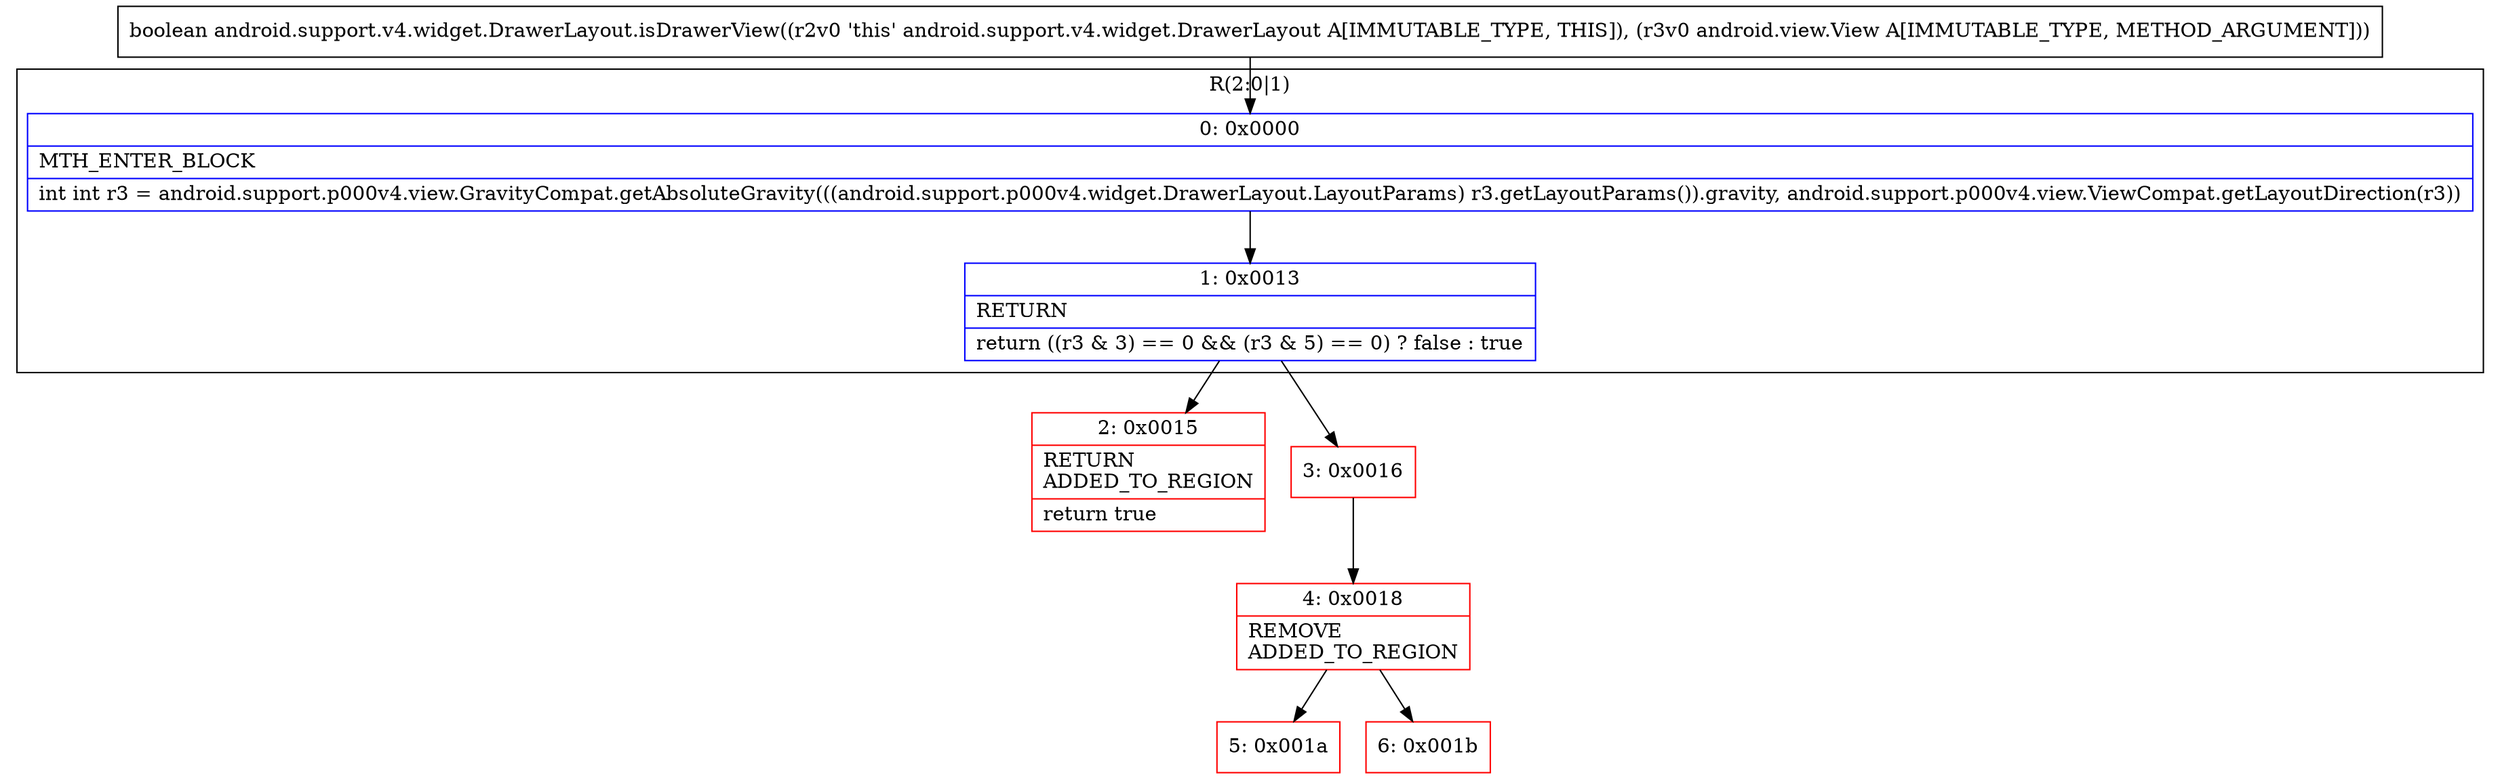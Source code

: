 digraph "CFG forandroid.support.v4.widget.DrawerLayout.isDrawerView(Landroid\/view\/View;)Z" {
subgraph cluster_Region_1265529042 {
label = "R(2:0|1)";
node [shape=record,color=blue];
Node_0 [shape=record,label="{0\:\ 0x0000|MTH_ENTER_BLOCK\l|int int r3 = android.support.p000v4.view.GravityCompat.getAbsoluteGravity(((android.support.p000v4.widget.DrawerLayout.LayoutParams) r3.getLayoutParams()).gravity, android.support.p000v4.view.ViewCompat.getLayoutDirection(r3))\l}"];
Node_1 [shape=record,label="{1\:\ 0x0013|RETURN\l|return ((r3 & 3) == 0 && (r3 & 5) == 0) ? false : true\l}"];
}
Node_2 [shape=record,color=red,label="{2\:\ 0x0015|RETURN\lADDED_TO_REGION\l|return true\l}"];
Node_3 [shape=record,color=red,label="{3\:\ 0x0016}"];
Node_4 [shape=record,color=red,label="{4\:\ 0x0018|REMOVE\lADDED_TO_REGION\l}"];
Node_5 [shape=record,color=red,label="{5\:\ 0x001a}"];
Node_6 [shape=record,color=red,label="{6\:\ 0x001b}"];
MethodNode[shape=record,label="{boolean android.support.v4.widget.DrawerLayout.isDrawerView((r2v0 'this' android.support.v4.widget.DrawerLayout A[IMMUTABLE_TYPE, THIS]), (r3v0 android.view.View A[IMMUTABLE_TYPE, METHOD_ARGUMENT])) }"];
MethodNode -> Node_0;
Node_0 -> Node_1;
Node_1 -> Node_2;
Node_1 -> Node_3;
Node_3 -> Node_4;
Node_4 -> Node_5;
Node_4 -> Node_6;
}

